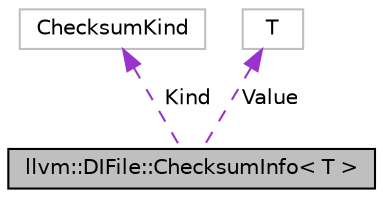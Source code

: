 digraph "llvm::DIFile::ChecksumInfo&lt; T &gt;"
{
 // LATEX_PDF_SIZE
  bgcolor="transparent";
  edge [fontname="Helvetica",fontsize="10",labelfontname="Helvetica",labelfontsize="10"];
  node [fontname="Helvetica",fontsize="10",shape=record];
  Node1 [label="llvm::DIFile::ChecksumInfo\< T \>",height=0.2,width=0.4,color="black", fillcolor="grey75", style="filled", fontcolor="black",tooltip="A single checksum, represented by a Kind and a Value (a string)."];
  Node2 -> Node1 [dir="back",color="darkorchid3",fontsize="10",style="dashed",label=" Kind" ,fontname="Helvetica"];
  Node2 [label="ChecksumKind",height=0.2,width=0.4,color="grey75",tooltip=" "];
  Node3 -> Node1 [dir="back",color="darkorchid3",fontsize="10",style="dashed",label=" Value" ,fontname="Helvetica"];
  Node3 [label="T",height=0.2,width=0.4,color="grey75",tooltip=" "];
}
